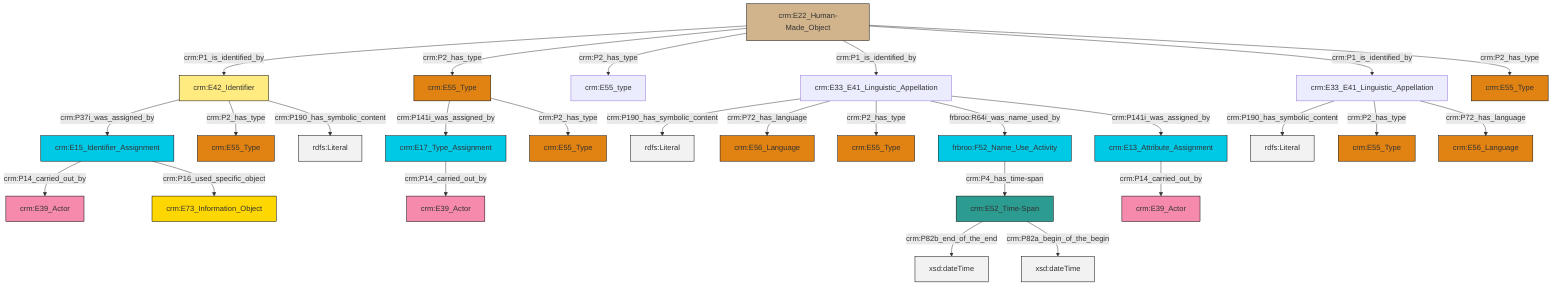 graph TD
classDef Literal fill:#f2f2f2,stroke:#000000;
classDef CRM_Entity fill:#FFFFFF,stroke:#000000;
classDef Temporal_Entity fill:#00C9E6, stroke:#000000;
classDef Type fill:#E18312, stroke:#000000;
classDef Time-Span fill:#2C9C91, stroke:#000000;
classDef Appellation fill:#FFEB7F, stroke:#000000;
classDef Place fill:#008836, stroke:#000000;
classDef Persistent_Item fill:#B266B2, stroke:#000000;
classDef Conceptual_Object fill:#FFD700, stroke:#000000;
classDef Physical_Thing fill:#D2B48C, stroke:#000000;
classDef Actor fill:#f58aad, stroke:#000000;
classDef PC_Classes fill:#4ce600, stroke:#000000;
classDef Multi fill:#cccccc,stroke:#000000;

0["crm:E33_E41_Linguistic_Appellation"]:::Default -->|crm:P190_has_symbolic_content| 1[rdfs:Literal]:::Literal
4["crm:E52_Time-Span"]:::Time-Span -->|crm:P82b_end_of_the_end| 5[xsd:dateTime]:::Literal
6["crm:E22_Human-Made_Object"]:::Physical_Thing -->|crm:P1_is_identified_by| 7["crm:E42_Identifier"]:::Appellation
8["crm:E17_Type_Assignment"]:::Temporal_Entity -->|crm:P14_carried_out_by| 9["crm:E39_Actor"]:::Actor
10["frbroo:F52_Name_Use_Activity"]:::Temporal_Entity -->|crm:P4_has_time-span| 4["crm:E52_Time-Span"]:::Time-Span
0["crm:E33_E41_Linguistic_Appellation"]:::Default -->|crm:P2_has_type| 12["crm:E55_Type"]:::Type
6["crm:E22_Human-Made_Object"]:::Physical_Thing -->|crm:P2_has_type| 13["crm:E55_Type"]:::Type
7["crm:E42_Identifier"]:::Appellation -->|crm:P37i_was_assigned_by| 14["crm:E15_Identifier_Assignment"]:::Temporal_Entity
13["crm:E55_Type"]:::Type -->|crm:P141i_was_assigned_by| 8["crm:E17_Type_Assignment"]:::Temporal_Entity
14["crm:E15_Identifier_Assignment"]:::Temporal_Entity -->|crm:P14_carried_out_by| 2["crm:E39_Actor"]:::Actor
18["crm:E33_E41_Linguistic_Appellation"]:::Default -->|crm:P190_has_symbolic_content| 19[rdfs:Literal]:::Literal
6["crm:E22_Human-Made_Object"]:::Physical_Thing -->|crm:P2_has_type| 20["crm:E55_type"]:::Default
7["crm:E42_Identifier"]:::Appellation -->|crm:P2_has_type| 29["crm:E55_Type"]:::Type
18["crm:E33_E41_Linguistic_Appellation"]:::Default -->|crm:P72_has_language| 15["crm:E56_Language"]:::Type
18["crm:E33_E41_Linguistic_Appellation"]:::Default -->|crm:P2_has_type| 33["crm:E55_Type"]:::Type
6["crm:E22_Human-Made_Object"]:::Physical_Thing -->|crm:P1_is_identified_by| 18["crm:E33_E41_Linguistic_Appellation"]:::Default
4["crm:E52_Time-Span"]:::Time-Span -->|crm:P82a_begin_of_the_begin| 34[xsd:dateTime]:::Literal
6["crm:E22_Human-Made_Object"]:::Physical_Thing -->|crm:P1_is_identified_by| 0["crm:E33_E41_Linguistic_Appellation"]:::Default
35["crm:E13_Attribute_Assignment"]:::Temporal_Entity -->|crm:P14_carried_out_by| 25["crm:E39_Actor"]:::Actor
13["crm:E55_Type"]:::Type -->|crm:P2_has_type| 22["crm:E55_Type"]:::Type
18["crm:E33_E41_Linguistic_Appellation"]:::Default -->|frbroo:R64i_was_name_used_by| 10["frbroo:F52_Name_Use_Activity"]:::Temporal_Entity
14["crm:E15_Identifier_Assignment"]:::Temporal_Entity -->|crm:P16_used_specific_object| 27["crm:E73_Information_Object"]:::Conceptual_Object
7["crm:E42_Identifier"]:::Appellation -->|crm:P190_has_symbolic_content| 45[rdfs:Literal]:::Literal
0["crm:E33_E41_Linguistic_Appellation"]:::Default -->|crm:P72_has_language| 30["crm:E56_Language"]:::Type
6["crm:E22_Human-Made_Object"]:::Physical_Thing -->|crm:P2_has_type| 36["crm:E55_Type"]:::Type
18["crm:E33_E41_Linguistic_Appellation"]:::Default -->|crm:P141i_was_assigned_by| 35["crm:E13_Attribute_Assignment"]:::Temporal_Entity